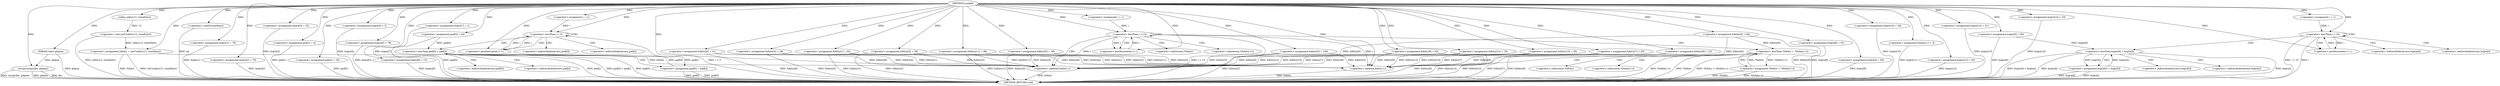 digraph yuzekd {  
"4058283696216661408" [label = "(METHOD,yuzekd)" ]
"4058283696216661662" [label = "(METHOD_RETURN,void)" ]
"4058283696216661409" [label = "(PARAM,char* gilqioa)" ]
"4058283696216661414" [label = "(<operator>.assignment,bsgtu[0] = 49)" ]
"4058283696216661419" [label = "(strcpy,strcpy(lbo, gilqioa))" ]
"4058283696216661422" [label = "(<operator>.assignment,fufxlry = (int*)calloc(13, sizeof(int)))" ]
"4058283696216661424" [label = "(<operator>.cast,(int*)calloc(13, sizeof(int)))" ]
"4058283696216661426" [label = "(calloc,calloc(13, sizeof(int)))" ]
"4058283696216661428" [label = "(<operator>.sizeOf,sizeof(int))" ]
"4058283696216661430" [label = "(<operator>.assignment,fufxlry[0] = 64)" ]
"4058283696216661435" [label = "(<operator>.assignment,fufxlry[1] = 92)" ]
"4058283696216661440" [label = "(<operator>.assignment,bsgtu[1] = 79)" ]
"4058283696216661445" [label = "(<operator>.assignment,bsgtu[2] = 78)" ]
"4058283696216661450" [label = "(<operator>.assignment,fufxlry[2] = 28)" ]
"4058283696216661455" [label = "(<operator>.assignment,fufxlry[3] = 100)" ]
"4058283696216661460" [label = "(<operator>.assignment,fufxlry[4] = 29)" ]
"4058283696216661466" [label = "(<operator>.assignment,pad[0] = 44)" ]
"4058283696216661471" [label = "(<operator>.assignment,bsgtu[3] = 52)" ]
"4058283696216661476" [label = "(<operator>.assignment,fufxlry[5] = 38)" ]
"4058283696216661481" [label = "(<operator>.assignment,pad[1] = 4)" ]
"4058283696216661486" [label = "(<operator>.assignment,pad[2] = 18)" ]
"4058283696216661493" [label = "(<operator>.assignment,i = 1)" ]
"4058283696216661496" [label = "(<operator>.lessThan,i < 3)" ]
"4058283696216661499" [label = "(<operator>.postIncrement,i++)" ]
"4058283696216661503" [label = "(<operator>.lessThan,pad[0] < pad[i])" ]
"4058283696216661511" [label = "(<operator>.assignment,pad[0] = pad[i])" ]
"4058283696216661518" [label = "(<operator>.assignment,bsgtu[4] = 2)" ]
"4058283696216661523" [label = "(<operator>.assignment,bsgtu[5] = 78)" ]
"4058283696216661528" [label = "(<operator>.assignment,bsgtu[6] = 13)" ]
"4058283696216661533" [label = "(<operator>.assignment,bsgtu[7] = 1)" ]
"4058283696216661538" [label = "(<operator>.assignment,fufxlry[6] = 31)" ]
"4058283696216661543" [label = "(<operator>.assignment,fufxlry[7] = 83)" ]
"4058283696216661548" [label = "(<operator>.assignment,bsgtu[8] = 91)" ]
"4058283696216661553" [label = "(<operator>.assignment,fufxlry[8] = 23)" ]
"4058283696216661558" [label = "(<operator>.assignment,fufxlry[9] = 62)" ]
"4058283696216661563" [label = "(<operator>.assignment,bsgtu[9] = 64)" ]
"4058283696216661568" [label = "(<operator>.assignment,fufxlry[10] = 29)" ]
"4058283696216661573" [label = "(<operator>.assignment,bsgtu[10] = 46)" ]
"4058283696216661578" [label = "(<operator>.assignment,bsgtu[11] = 3)" ]
"4058283696216661583" [label = "(<operator>.assignment,fufxlry[11] = 96)" ]
"4058283696216661588" [label = "(<operator>.assignment,fufxlry[12] = 19)" ]
"4058283696216661595" [label = "(<operator>.assignment,i = 1)" ]
"4058283696216661598" [label = "(<operator>.lessThan,i < 13)" ]
"4058283696216661601" [label = "(<operator>.postIncrement,i++)" ]
"4058283696216661605" [label = "(<operator>.lessThan,*fufxlry < *(fufxlry+i))" ]
"4058283696216661609" [label = "(<operator>.addition,fufxlry+i)" ]
"4058283696216661613" [label = "(<operator>.assignment,*fufxlry = *(fufxlry+i))" ]
"4058283696216661617" [label = "(<operator>.addition,fufxlry+i)" ]
"4058283696216661620" [label = "(<operator>.assignment,bsgtu[12] = 62)" ]
"4058283696216661625" [label = "(<operator>.assignment,bsgtu[13] = 31)" ]
"4058283696216661630" [label = "(<operator>.assignment,bsgtu[14] = 53)" ]
"4058283696216661637" [label = "(<operator>.assignment,i = 1)" ]
"4058283696216661640" [label = "(<operator>.lessThan,i < 15)" ]
"4058283696216661643" [label = "(<operator>.postIncrement,i++)" ]
"4058283696216661647" [label = "(<operator>.lessThan,bsgtu[0] < bsgtu[i])" ]
"4058283696216661655" [label = "(<operator>.assignment,bsgtu[0] = bsgtu[i])" ]
"4058283696216661504" [label = "(<operator>.indirectIndexAccess,pad[0])" ]
"4058283696216661507" [label = "(<operator>.indirectIndexAccess,pad[i])" ]
"4058283696216661512" [label = "(<operator>.indirectIndexAccess,pad[0])" ]
"4058283696216661515" [label = "(<operator>.indirectIndexAccess,pad[i])" ]
"4058283696216661606" [label = "(<operator>.indirection,*fufxlry)" ]
"4058283696216661608" [label = "(<operator>.indirection,*(fufxlry+i))" ]
"4058283696216661614" [label = "(<operator>.indirection,*fufxlry)" ]
"4058283696216661616" [label = "(<operator>.indirection,*(fufxlry+i))" ]
"4058283696216661648" [label = "(<operator>.indirectIndexAccess,bsgtu[0])" ]
"4058283696216661651" [label = "(<operator>.indirectIndexAccess,bsgtu[i])" ]
"4058283696216661656" [label = "(<operator>.indirectIndexAccess,bsgtu[0])" ]
"4058283696216661659" [label = "(<operator>.indirectIndexAccess,bsgtu[i])" ]
  "4058283696216661419" -> "4058283696216661662"  [ label = "DDG: strcpy(lbo, gilqioa)"] 
  "4058283696216661647" -> "4058283696216661662"  [ label = "DDG: bsgtu[i]"] 
  "4058283696216661613" -> "4058283696216661662"  [ label = "DDG: *(fufxlry+i)"] 
  "4058283696216661450" -> "4058283696216661662"  [ label = "DDG: fufxlry[2]"] 
  "4058283696216661422" -> "4058283696216661662"  [ label = "DDG: fufxlry"] 
  "4058283696216661647" -> "4058283696216661662"  [ label = "DDG: bsgtu[0] < bsgtu[i]"] 
  "4058283696216661424" -> "4058283696216661662"  [ label = "DDG: calloc(13, sizeof(int))"] 
  "4058283696216661543" -> "4058283696216661662"  [ label = "DDG: fufxlry[7]"] 
  "4058283696216661440" -> "4058283696216661662"  [ label = "DDG: bsgtu[1]"] 
  "4058283696216661558" -> "4058283696216661662"  [ label = "DDG: fufxlry[9]"] 
  "4058283696216661496" -> "4058283696216661662"  [ label = "DDG: i < 3"] 
  "4058283696216661609" -> "4058283696216661662"  [ label = "DDG: fufxlry"] 
  "4058283696216661620" -> "4058283696216661662"  [ label = "DDG: bsgtu[12]"] 
  "4058283696216661553" -> "4058283696216661662"  [ label = "DDG: fufxlry[8]"] 
  "4058283696216661630" -> "4058283696216661662"  [ label = "DDG: bsgtu[14]"] 
  "4058283696216661578" -> "4058283696216661662"  [ label = "DDG: bsgtu[11]"] 
  "4058283696216661647" -> "4058283696216661662"  [ label = "DDG: bsgtu[0]"] 
  "4058283696216661583" -> "4058283696216661662"  [ label = "DDG: fufxlry[11]"] 
  "4058283696216661518" -> "4058283696216661662"  [ label = "DDG: bsgtu[4]"] 
  "4058283696216661598" -> "4058283696216661662"  [ label = "DDG: i < 13"] 
  "4058283696216661538" -> "4058283696216661662"  [ label = "DDG: fufxlry[6]"] 
  "4058283696216661528" -> "4058283696216661662"  [ label = "DDG: bsgtu[6]"] 
  "4058283696216661523" -> "4058283696216661662"  [ label = "DDG: bsgtu[5]"] 
  "4058283696216661640" -> "4058283696216661662"  [ label = "DDG: i < 15"] 
  "4058283696216661503" -> "4058283696216661662"  [ label = "DDG: pad[i]"] 
  "4058283696216661655" -> "4058283696216661662"  [ label = "DDG: bsgtu[0]"] 
  "4058283696216661568" -> "4058283696216661662"  [ label = "DDG: fufxlry[10]"] 
  "4058283696216661655" -> "4058283696216661662"  [ label = "DDG: bsgtu[i]"] 
  "4058283696216661605" -> "4058283696216661662"  [ label = "DDG: *(fufxlry+i)"] 
  "4058283696216661466" -> "4058283696216661662"  [ label = "DDG: pad[0]"] 
  "4058283696216661435" -> "4058283696216661662"  [ label = "DDG: fufxlry[1]"] 
  "4058283696216661533" -> "4058283696216661662"  [ label = "DDG: bsgtu[7]"] 
  "4058283696216661617" -> "4058283696216661662"  [ label = "DDG: fufxlry"] 
  "4058283696216661414" -> "4058283696216661662"  [ label = "DDG: bsgtu[0]"] 
  "4058283696216661613" -> "4058283696216661662"  [ label = "DDG: *fufxlry"] 
  "4058283696216661445" -> "4058283696216661662"  [ label = "DDG: bsgtu[2]"] 
  "4058283696216661640" -> "4058283696216661662"  [ label = "DDG: i"] 
  "4058283696216661563" -> "4058283696216661662"  [ label = "DDG: bsgtu[9]"] 
  "4058283696216661455" -> "4058283696216661662"  [ label = "DDG: fufxlry[3]"] 
  "4058283696216661481" -> "4058283696216661662"  [ label = "DDG: pad[1]"] 
  "4058283696216661511" -> "4058283696216661662"  [ label = "DDG: pad[i]"] 
  "4058283696216661476" -> "4058283696216661662"  [ label = "DDG: fufxlry[5]"] 
  "4058283696216661428" -> "4058283696216661662"  [ label = "DDG: int"] 
  "4058283696216661486" -> "4058283696216661662"  [ label = "DDG: pad[2]"] 
  "4058283696216661419" -> "4058283696216661662"  [ label = "DDG: gilqioa"] 
  "4058283696216661419" -> "4058283696216661662"  [ label = "DDG: lbo"] 
  "4058283696216661409" -> "4058283696216661662"  [ label = "DDG: gilqioa"] 
  "4058283696216661503" -> "4058283696216661662"  [ label = "DDG: pad[0] < pad[i]"] 
  "4058283696216661605" -> "4058283696216661662"  [ label = "DDG: *fufxlry"] 
  "4058283696216661573" -> "4058283696216661662"  [ label = "DDG: bsgtu[10]"] 
  "4058283696216661548" -> "4058283696216661662"  [ label = "DDG: bsgtu[8]"] 
  "4058283696216661588" -> "4058283696216661662"  [ label = "DDG: fufxlry[12]"] 
  "4058283696216661625" -> "4058283696216661662"  [ label = "DDG: bsgtu[13]"] 
  "4058283696216661430" -> "4058283696216661662"  [ label = "DDG: fufxlry[0]"] 
  "4058283696216661422" -> "4058283696216661662"  [ label = "DDG: (int*)calloc(13, sizeof(int))"] 
  "4058283696216661503" -> "4058283696216661662"  [ label = "DDG: pad[0]"] 
  "4058283696216661605" -> "4058283696216661662"  [ label = "DDG: *fufxlry < *(fufxlry+i)"] 
  "4058283696216661460" -> "4058283696216661662"  [ label = "DDG: fufxlry[4]"] 
  "4058283696216661471" -> "4058283696216661662"  [ label = "DDG: bsgtu[3]"] 
  "4058283696216661511" -> "4058283696216661662"  [ label = "DDG: pad[0]"] 
  "4058283696216661408" -> "4058283696216661409"  [ label = "DDG: "] 
  "4058283696216661408" -> "4058283696216661414"  [ label = "DDG: "] 
  "4058283696216661408" -> "4058283696216661419"  [ label = "DDG: "] 
  "4058283696216661409" -> "4058283696216661419"  [ label = "DDG: gilqioa"] 
  "4058283696216661424" -> "4058283696216661422"  [ label = "DDG: calloc(13, sizeof(int))"] 
  "4058283696216661408" -> "4058283696216661422"  [ label = "DDG: "] 
  "4058283696216661426" -> "4058283696216661424"  [ label = "DDG: 13"] 
  "4058283696216661408" -> "4058283696216661426"  [ label = "DDG: "] 
  "4058283696216661408" -> "4058283696216661428"  [ label = "DDG: "] 
  "4058283696216661408" -> "4058283696216661430"  [ label = "DDG: "] 
  "4058283696216661408" -> "4058283696216661435"  [ label = "DDG: "] 
  "4058283696216661408" -> "4058283696216661440"  [ label = "DDG: "] 
  "4058283696216661408" -> "4058283696216661445"  [ label = "DDG: "] 
  "4058283696216661408" -> "4058283696216661450"  [ label = "DDG: "] 
  "4058283696216661408" -> "4058283696216661455"  [ label = "DDG: "] 
  "4058283696216661408" -> "4058283696216661460"  [ label = "DDG: "] 
  "4058283696216661408" -> "4058283696216661466"  [ label = "DDG: "] 
  "4058283696216661408" -> "4058283696216661471"  [ label = "DDG: "] 
  "4058283696216661408" -> "4058283696216661476"  [ label = "DDG: "] 
  "4058283696216661408" -> "4058283696216661481"  [ label = "DDG: "] 
  "4058283696216661408" -> "4058283696216661486"  [ label = "DDG: "] 
  "4058283696216661408" -> "4058283696216661493"  [ label = "DDG: "] 
  "4058283696216661493" -> "4058283696216661496"  [ label = "DDG: i"] 
  "4058283696216661499" -> "4058283696216661496"  [ label = "DDG: i"] 
  "4058283696216661408" -> "4058283696216661496"  [ label = "DDG: "] 
  "4058283696216661496" -> "4058283696216661499"  [ label = "DDG: i"] 
  "4058283696216661408" -> "4058283696216661499"  [ label = "DDG: "] 
  "4058283696216661466" -> "4058283696216661503"  [ label = "DDG: pad[0]"] 
  "4058283696216661511" -> "4058283696216661503"  [ label = "DDG: pad[0]"] 
  "4058283696216661503" -> "4058283696216661511"  [ label = "DDG: pad[i]"] 
  "4058283696216661408" -> "4058283696216661518"  [ label = "DDG: "] 
  "4058283696216661408" -> "4058283696216661523"  [ label = "DDG: "] 
  "4058283696216661408" -> "4058283696216661528"  [ label = "DDG: "] 
  "4058283696216661408" -> "4058283696216661533"  [ label = "DDG: "] 
  "4058283696216661408" -> "4058283696216661538"  [ label = "DDG: "] 
  "4058283696216661408" -> "4058283696216661543"  [ label = "DDG: "] 
  "4058283696216661408" -> "4058283696216661548"  [ label = "DDG: "] 
  "4058283696216661408" -> "4058283696216661553"  [ label = "DDG: "] 
  "4058283696216661408" -> "4058283696216661558"  [ label = "DDG: "] 
  "4058283696216661408" -> "4058283696216661563"  [ label = "DDG: "] 
  "4058283696216661408" -> "4058283696216661568"  [ label = "DDG: "] 
  "4058283696216661408" -> "4058283696216661573"  [ label = "DDG: "] 
  "4058283696216661408" -> "4058283696216661578"  [ label = "DDG: "] 
  "4058283696216661408" -> "4058283696216661583"  [ label = "DDG: "] 
  "4058283696216661408" -> "4058283696216661588"  [ label = "DDG: "] 
  "4058283696216661408" -> "4058283696216661595"  [ label = "DDG: "] 
  "4058283696216661601" -> "4058283696216661598"  [ label = "DDG: i"] 
  "4058283696216661595" -> "4058283696216661598"  [ label = "DDG: i"] 
  "4058283696216661408" -> "4058283696216661598"  [ label = "DDG: "] 
  "4058283696216661408" -> "4058283696216661601"  [ label = "DDG: "] 
  "4058283696216661598" -> "4058283696216661601"  [ label = "DDG: i"] 
  "4058283696216661613" -> "4058283696216661605"  [ label = "DDG: *fufxlry"] 
  "4058283696216661430" -> "4058283696216661605"  [ label = "DDG: fufxlry[0]"] 
  "4058283696216661450" -> "4058283696216661609"  [ label = "DDG: fufxlry[2]"] 
  "4058283696216661422" -> "4058283696216661609"  [ label = "DDG: fufxlry"] 
  "4058283696216661543" -> "4058283696216661609"  [ label = "DDG: fufxlry[7]"] 
  "4058283696216661558" -> "4058283696216661609"  [ label = "DDG: fufxlry[9]"] 
  "4058283696216661553" -> "4058283696216661609"  [ label = "DDG: fufxlry[8]"] 
  "4058283696216661583" -> "4058283696216661609"  [ label = "DDG: fufxlry[11]"] 
  "4058283696216661538" -> "4058283696216661609"  [ label = "DDG: fufxlry[6]"] 
  "4058283696216661568" -> "4058283696216661609"  [ label = "DDG: fufxlry[10]"] 
  "4058283696216661455" -> "4058283696216661609"  [ label = "DDG: fufxlry[3]"] 
  "4058283696216661476" -> "4058283696216661609"  [ label = "DDG: fufxlry[5]"] 
  "4058283696216661588" -> "4058283696216661609"  [ label = "DDG: fufxlry[12]"] 
  "4058283696216661430" -> "4058283696216661609"  [ label = "DDG: fufxlry[0]"] 
  "4058283696216661460" -> "4058283696216661609"  [ label = "DDG: fufxlry[4]"] 
  "4058283696216661435" -> "4058283696216661609"  [ label = "DDG: fufxlry[1]"] 
  "4058283696216661408" -> "4058283696216661609"  [ label = "DDG: "] 
  "4058283696216661598" -> "4058283696216661609"  [ label = "DDG: i"] 
  "4058283696216661605" -> "4058283696216661613"  [ label = "DDG: *(fufxlry+i)"] 
  "4058283696216661450" -> "4058283696216661617"  [ label = "DDG: fufxlry[2]"] 
  "4058283696216661543" -> "4058283696216661617"  [ label = "DDG: fufxlry[7]"] 
  "4058283696216661558" -> "4058283696216661617"  [ label = "DDG: fufxlry[9]"] 
  "4058283696216661553" -> "4058283696216661617"  [ label = "DDG: fufxlry[8]"] 
  "4058283696216661583" -> "4058283696216661617"  [ label = "DDG: fufxlry[11]"] 
  "4058283696216661538" -> "4058283696216661617"  [ label = "DDG: fufxlry[6]"] 
  "4058283696216661568" -> "4058283696216661617"  [ label = "DDG: fufxlry[10]"] 
  "4058283696216661435" -> "4058283696216661617"  [ label = "DDG: fufxlry[1]"] 
  "4058283696216661455" -> "4058283696216661617"  [ label = "DDG: fufxlry[3]"] 
  "4058283696216661476" -> "4058283696216661617"  [ label = "DDG: fufxlry[5]"] 
  "4058283696216661588" -> "4058283696216661617"  [ label = "DDG: fufxlry[12]"] 
  "4058283696216661430" -> "4058283696216661617"  [ label = "DDG: fufxlry[0]"] 
  "4058283696216661460" -> "4058283696216661617"  [ label = "DDG: fufxlry[4]"] 
  "4058283696216661408" -> "4058283696216661617"  [ label = "DDG: "] 
  "4058283696216661598" -> "4058283696216661617"  [ label = "DDG: i"] 
  "4058283696216661408" -> "4058283696216661620"  [ label = "DDG: "] 
  "4058283696216661408" -> "4058283696216661625"  [ label = "DDG: "] 
  "4058283696216661408" -> "4058283696216661630"  [ label = "DDG: "] 
  "4058283696216661408" -> "4058283696216661637"  [ label = "DDG: "] 
  "4058283696216661643" -> "4058283696216661640"  [ label = "DDG: i"] 
  "4058283696216661637" -> "4058283696216661640"  [ label = "DDG: i"] 
  "4058283696216661408" -> "4058283696216661640"  [ label = "DDG: "] 
  "4058283696216661640" -> "4058283696216661643"  [ label = "DDG: i"] 
  "4058283696216661408" -> "4058283696216661643"  [ label = "DDG: "] 
  "4058283696216661655" -> "4058283696216661647"  [ label = "DDG: bsgtu[0]"] 
  "4058283696216661414" -> "4058283696216661647"  [ label = "DDG: bsgtu[0]"] 
  "4058283696216661647" -> "4058283696216661655"  [ label = "DDG: bsgtu[i]"] 
  "4058283696216661496" -> "4058283696216661503"  [ label = "CDG: "] 
  "4058283696216661496" -> "4058283696216661499"  [ label = "CDG: "] 
  "4058283696216661496" -> "4058283696216661496"  [ label = "CDG: "] 
  "4058283696216661496" -> "4058283696216661507"  [ label = "CDG: "] 
  "4058283696216661496" -> "4058283696216661504"  [ label = "CDG: "] 
  "4058283696216661503" -> "4058283696216661511"  [ label = "CDG: "] 
  "4058283696216661503" -> "4058283696216661515"  [ label = "CDG: "] 
  "4058283696216661503" -> "4058283696216661512"  [ label = "CDG: "] 
  "4058283696216661598" -> "4058283696216661601"  [ label = "CDG: "] 
  "4058283696216661598" -> "4058283696216661606"  [ label = "CDG: "] 
  "4058283696216661598" -> "4058283696216661609"  [ label = "CDG: "] 
  "4058283696216661598" -> "4058283696216661608"  [ label = "CDG: "] 
  "4058283696216661598" -> "4058283696216661598"  [ label = "CDG: "] 
  "4058283696216661598" -> "4058283696216661605"  [ label = "CDG: "] 
  "4058283696216661605" -> "4058283696216661617"  [ label = "CDG: "] 
  "4058283696216661605" -> "4058283696216661616"  [ label = "CDG: "] 
  "4058283696216661605" -> "4058283696216661613"  [ label = "CDG: "] 
  "4058283696216661605" -> "4058283696216661614"  [ label = "CDG: "] 
  "4058283696216661640" -> "4058283696216661651"  [ label = "CDG: "] 
  "4058283696216661640" -> "4058283696216661648"  [ label = "CDG: "] 
  "4058283696216661640" -> "4058283696216661647"  [ label = "CDG: "] 
  "4058283696216661640" -> "4058283696216661643"  [ label = "CDG: "] 
  "4058283696216661640" -> "4058283696216661640"  [ label = "CDG: "] 
  "4058283696216661647" -> "4058283696216661655"  [ label = "CDG: "] 
  "4058283696216661647" -> "4058283696216661659"  [ label = "CDG: "] 
  "4058283696216661647" -> "4058283696216661656"  [ label = "CDG: "] 
}
